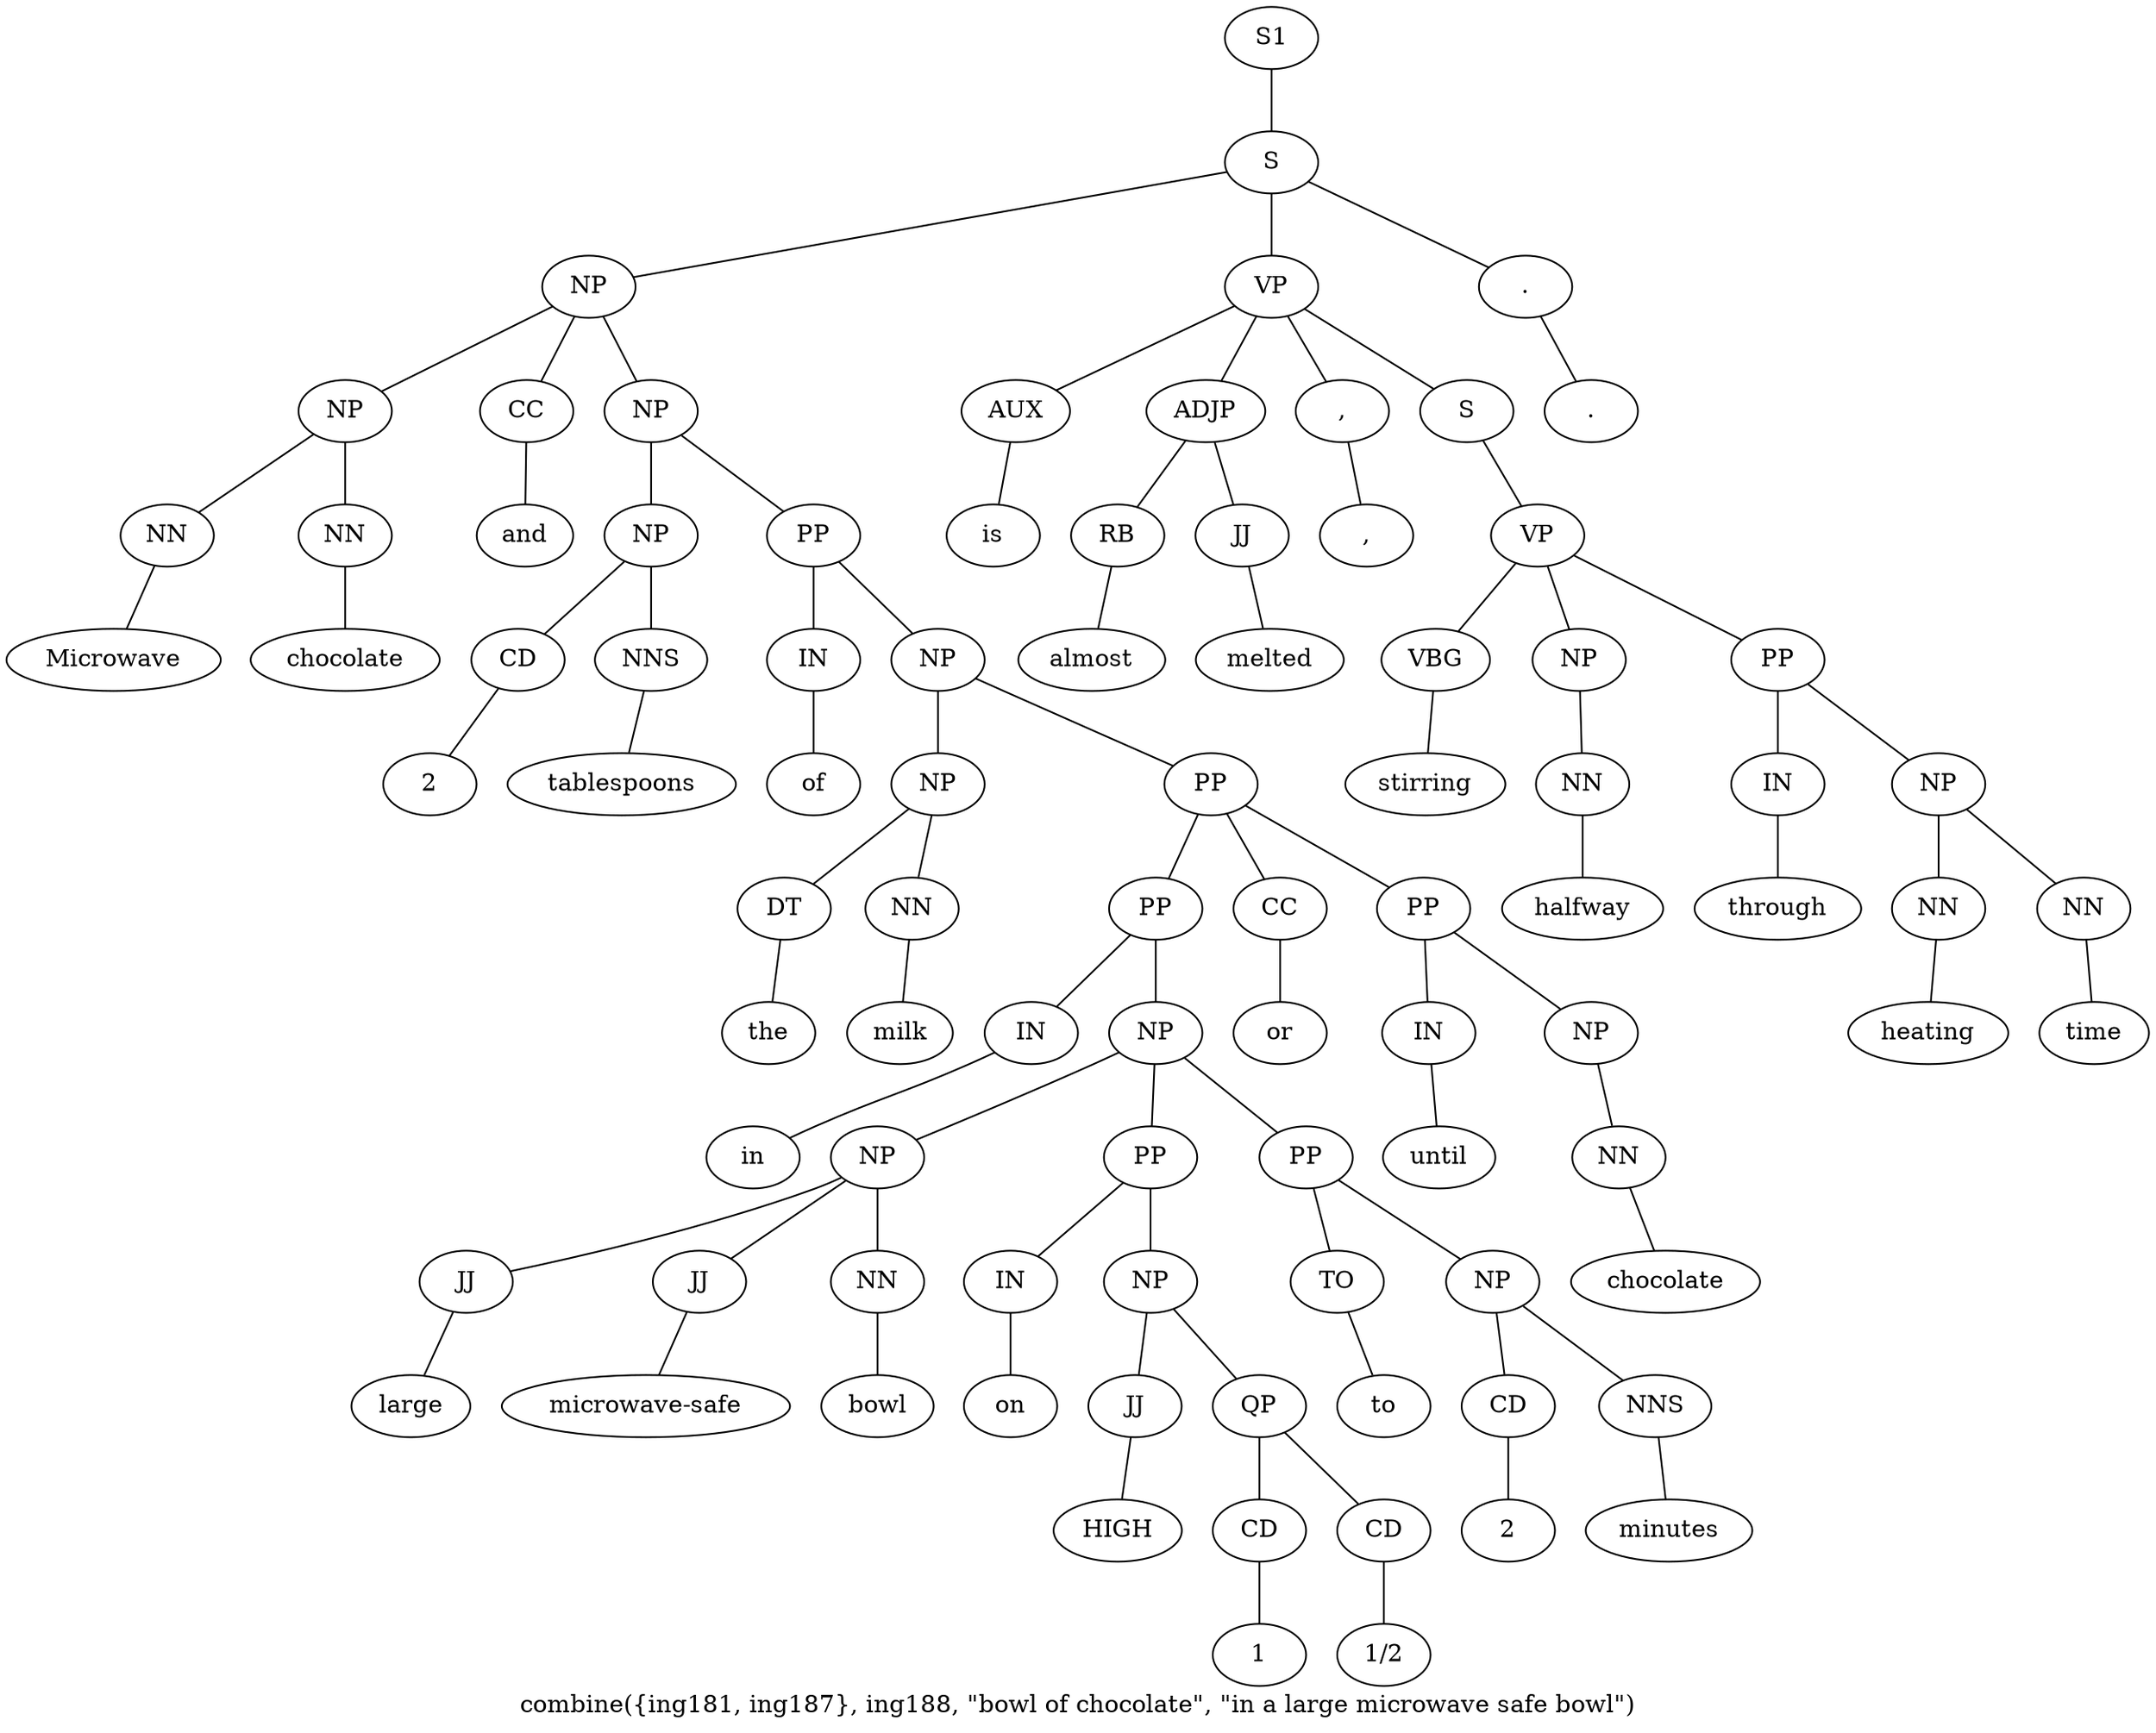 graph SyntaxGraph {
	label = "combine({ing181, ing187}, ing188, \"bowl of chocolate\", \"in a large microwave safe bowl\")";
	Node0 [label="S1"];
	Node1 [label="S"];
	Node2 [label="NP"];
	Node3 [label="NP"];
	Node4 [label="NN"];
	Node5 [label="Microwave"];
	Node6 [label="NN"];
	Node7 [label="chocolate"];
	Node8 [label="CC"];
	Node9 [label="and"];
	Node10 [label="NP"];
	Node11 [label="NP"];
	Node12 [label="CD"];
	Node13 [label="2"];
	Node14 [label="NNS"];
	Node15 [label="tablespoons"];
	Node16 [label="PP"];
	Node17 [label="IN"];
	Node18 [label="of"];
	Node19 [label="NP"];
	Node20 [label="NP"];
	Node21 [label="DT"];
	Node22 [label="the"];
	Node23 [label="NN"];
	Node24 [label="milk"];
	Node25 [label="PP"];
	Node26 [label="PP"];
	Node27 [label="IN"];
	Node28 [label="in"];
	Node29 [label="NP"];
	Node30 [label="NP"];
	Node31 [label="JJ"];
	Node32 [label="large"];
	Node33 [label="JJ"];
	Node34 [label="microwave-safe"];
	Node35 [label="NN"];
	Node36 [label="bowl"];
	Node37 [label="PP"];
	Node38 [label="IN"];
	Node39 [label="on"];
	Node40 [label="NP"];
	Node41 [label="JJ"];
	Node42 [label="HIGH"];
	Node43 [label="QP"];
	Node44 [label="CD"];
	Node45 [label="1"];
	Node46 [label="CD"];
	Node47 [label="1/2"];
	Node48 [label="PP"];
	Node49 [label="TO"];
	Node50 [label="to"];
	Node51 [label="NP"];
	Node52 [label="CD"];
	Node53 [label="2"];
	Node54 [label="NNS"];
	Node55 [label="minutes"];
	Node56 [label="CC"];
	Node57 [label="or"];
	Node58 [label="PP"];
	Node59 [label="IN"];
	Node60 [label="until"];
	Node61 [label="NP"];
	Node62 [label="NN"];
	Node63 [label="chocolate"];
	Node64 [label="VP"];
	Node65 [label="AUX"];
	Node66 [label="is"];
	Node67 [label="ADJP"];
	Node68 [label="RB"];
	Node69 [label="almost"];
	Node70 [label="JJ"];
	Node71 [label="melted"];
	Node72 [label=","];
	Node73 [label=","];
	Node74 [label="S"];
	Node75 [label="VP"];
	Node76 [label="VBG"];
	Node77 [label="stirring"];
	Node78 [label="NP"];
	Node79 [label="NN"];
	Node80 [label="halfway"];
	Node81 [label="PP"];
	Node82 [label="IN"];
	Node83 [label="through"];
	Node84 [label="NP"];
	Node85 [label="NN"];
	Node86 [label="heating"];
	Node87 [label="NN"];
	Node88 [label="time"];
	Node89 [label="."];
	Node90 [label="."];

	Node0 -- Node1;
	Node1 -- Node2;
	Node1 -- Node64;
	Node1 -- Node89;
	Node2 -- Node3;
	Node2 -- Node8;
	Node2 -- Node10;
	Node3 -- Node4;
	Node3 -- Node6;
	Node4 -- Node5;
	Node6 -- Node7;
	Node8 -- Node9;
	Node10 -- Node11;
	Node10 -- Node16;
	Node11 -- Node12;
	Node11 -- Node14;
	Node12 -- Node13;
	Node14 -- Node15;
	Node16 -- Node17;
	Node16 -- Node19;
	Node17 -- Node18;
	Node19 -- Node20;
	Node19 -- Node25;
	Node20 -- Node21;
	Node20 -- Node23;
	Node21 -- Node22;
	Node23 -- Node24;
	Node25 -- Node26;
	Node25 -- Node56;
	Node25 -- Node58;
	Node26 -- Node27;
	Node26 -- Node29;
	Node27 -- Node28;
	Node29 -- Node30;
	Node29 -- Node37;
	Node29 -- Node48;
	Node30 -- Node31;
	Node30 -- Node33;
	Node30 -- Node35;
	Node31 -- Node32;
	Node33 -- Node34;
	Node35 -- Node36;
	Node37 -- Node38;
	Node37 -- Node40;
	Node38 -- Node39;
	Node40 -- Node41;
	Node40 -- Node43;
	Node41 -- Node42;
	Node43 -- Node44;
	Node43 -- Node46;
	Node44 -- Node45;
	Node46 -- Node47;
	Node48 -- Node49;
	Node48 -- Node51;
	Node49 -- Node50;
	Node51 -- Node52;
	Node51 -- Node54;
	Node52 -- Node53;
	Node54 -- Node55;
	Node56 -- Node57;
	Node58 -- Node59;
	Node58 -- Node61;
	Node59 -- Node60;
	Node61 -- Node62;
	Node62 -- Node63;
	Node64 -- Node65;
	Node64 -- Node67;
	Node64 -- Node72;
	Node64 -- Node74;
	Node65 -- Node66;
	Node67 -- Node68;
	Node67 -- Node70;
	Node68 -- Node69;
	Node70 -- Node71;
	Node72 -- Node73;
	Node74 -- Node75;
	Node75 -- Node76;
	Node75 -- Node78;
	Node75 -- Node81;
	Node76 -- Node77;
	Node78 -- Node79;
	Node79 -- Node80;
	Node81 -- Node82;
	Node81 -- Node84;
	Node82 -- Node83;
	Node84 -- Node85;
	Node84 -- Node87;
	Node85 -- Node86;
	Node87 -- Node88;
	Node89 -- Node90;
}